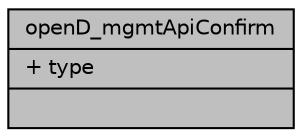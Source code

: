 digraph "openD_mgmtApiConfirm"
{
  edge [fontname="Helvetica",fontsize="10",labelfontname="Helvetica",labelfontsize="10"];
  node [fontname="Helvetica",fontsize="10",shape=record];
  Node9 [label="{openD_mgmtApiConfirm\n|+ type\l|}",height=0.2,width=0.4,color="black", fillcolor="grey75", style="filled", fontcolor="black"];
}
